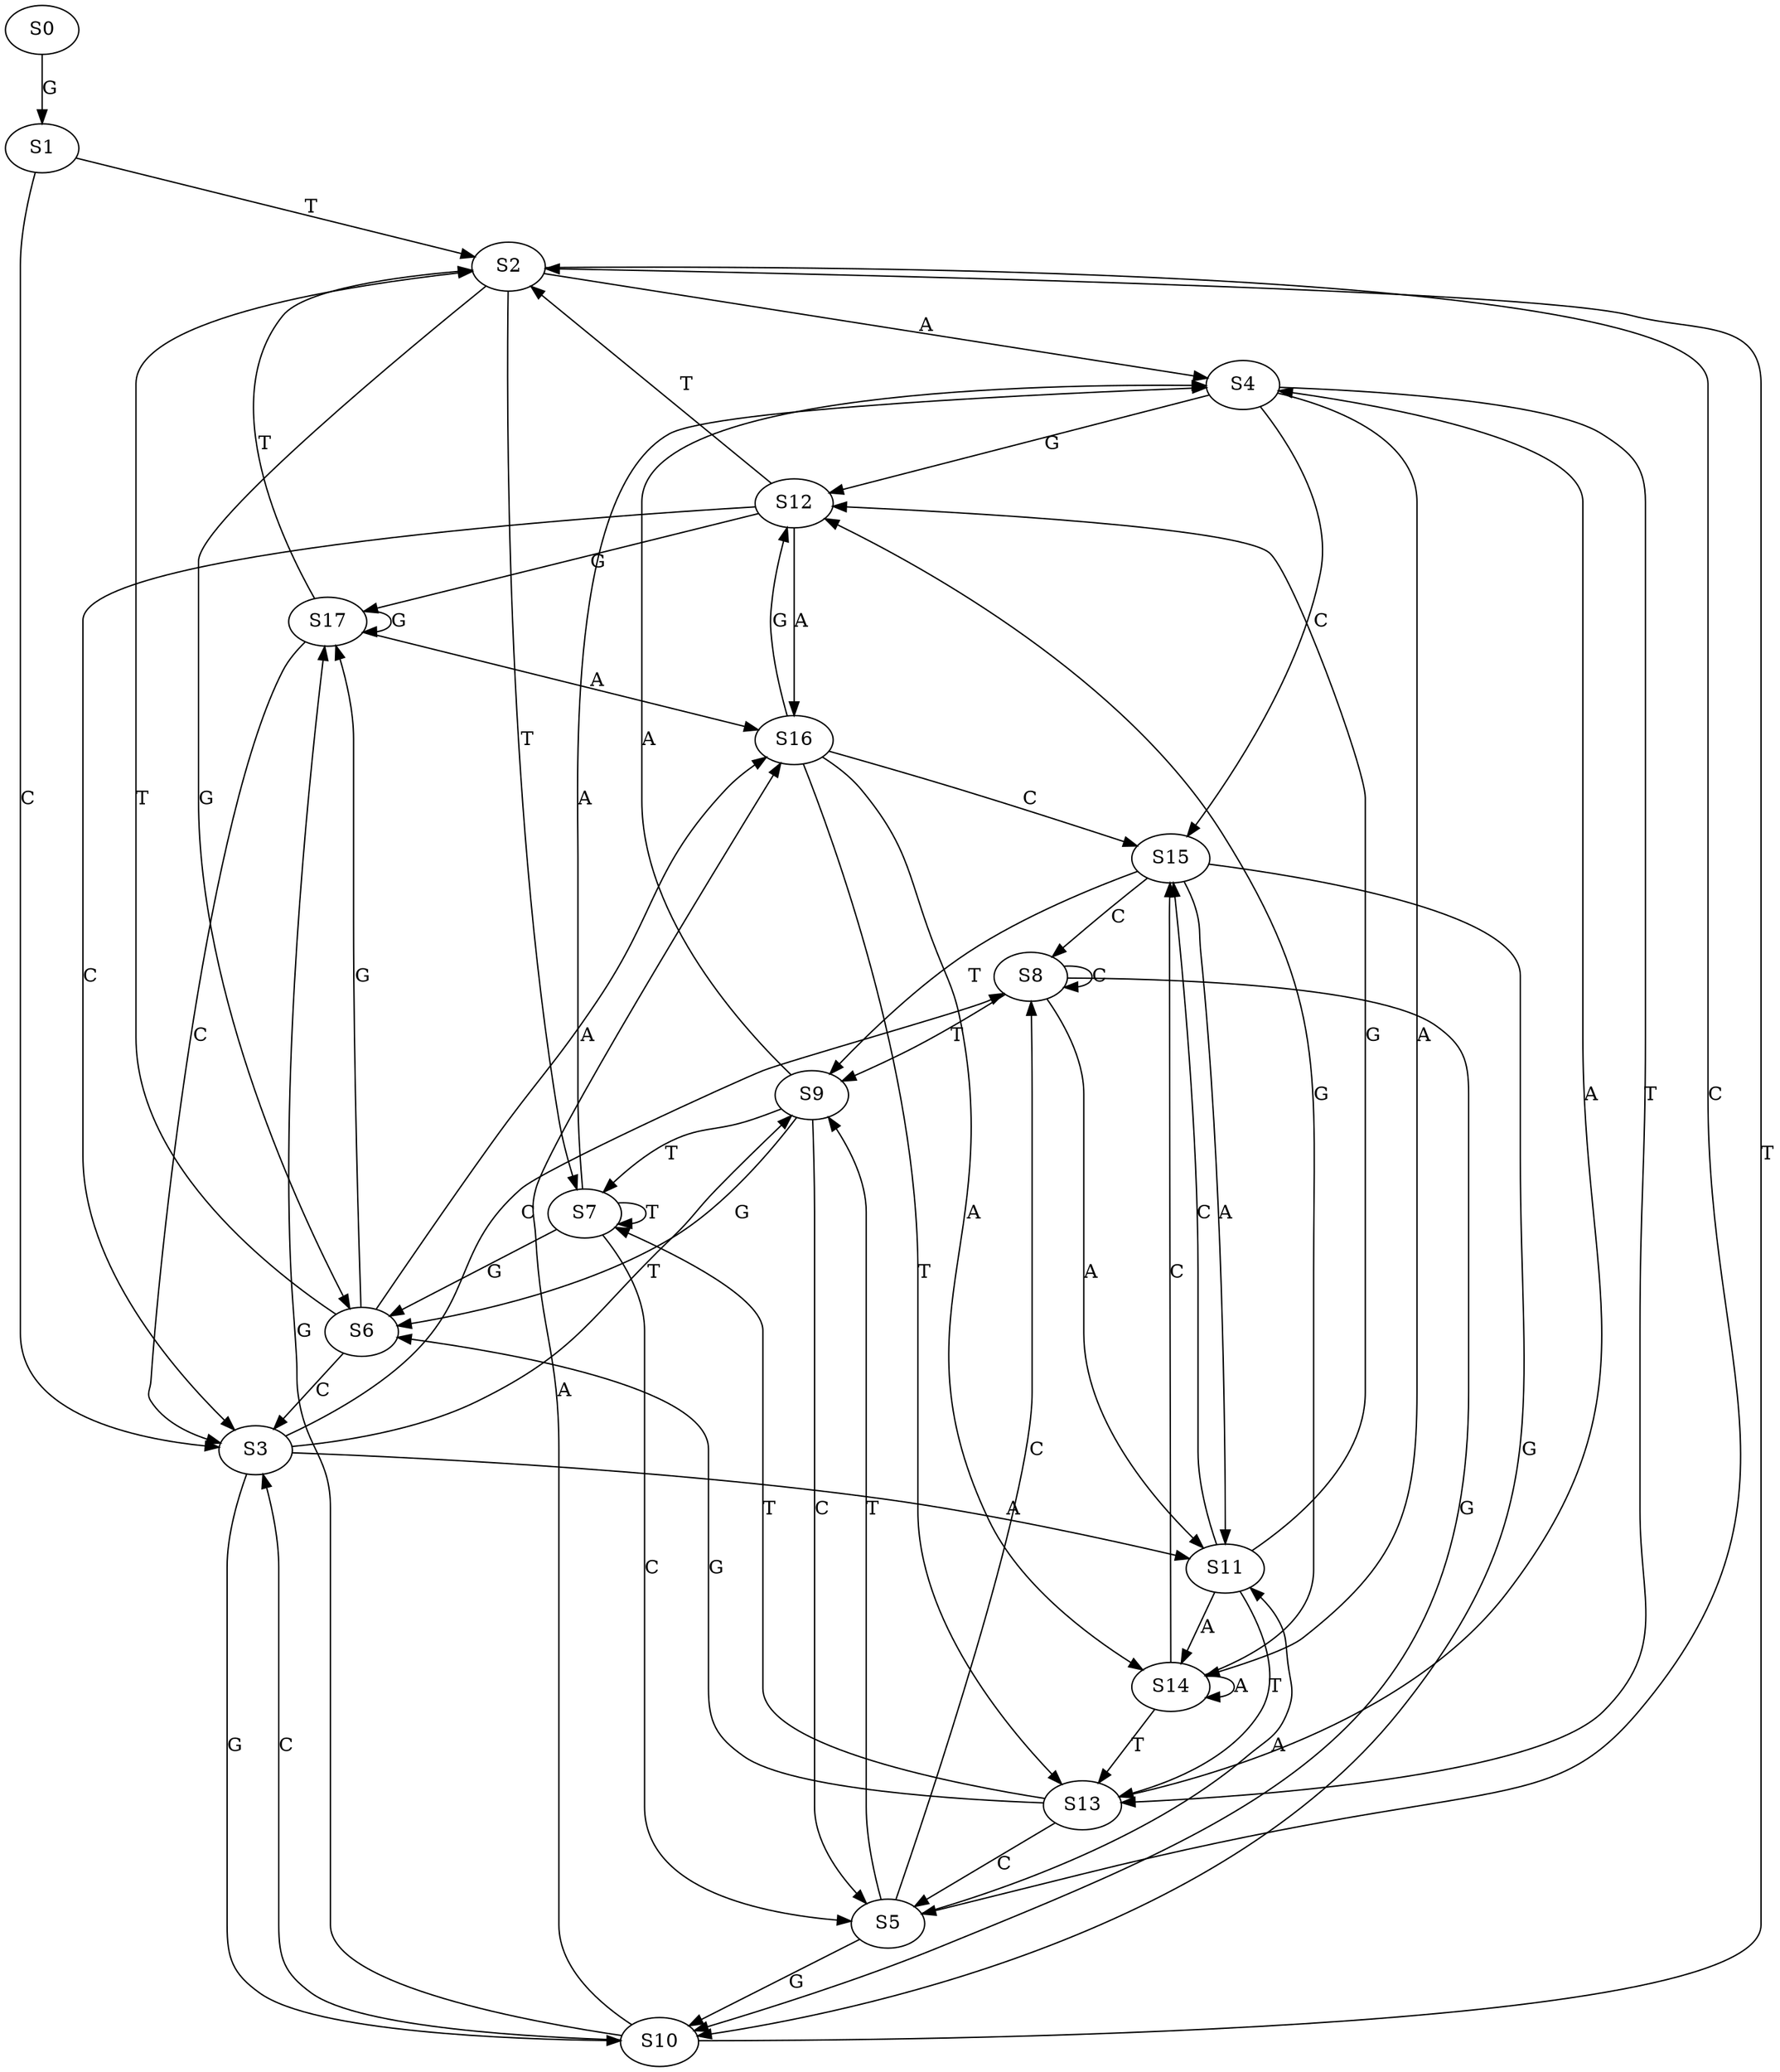 strict digraph  {
	S0 -> S1 [ label = G ];
	S1 -> S2 [ label = T ];
	S1 -> S3 [ label = C ];
	S2 -> S4 [ label = A ];
	S2 -> S5 [ label = C ];
	S2 -> S6 [ label = G ];
	S2 -> S7 [ label = T ];
	S3 -> S8 [ label = C ];
	S3 -> S9 [ label = T ];
	S3 -> S10 [ label = G ];
	S3 -> S11 [ label = A ];
	S4 -> S12 [ label = G ];
	S4 -> S13 [ label = T ];
	S4 -> S14 [ label = A ];
	S4 -> S15 [ label = C ];
	S5 -> S9 [ label = T ];
	S5 -> S10 [ label = G ];
	S5 -> S8 [ label = C ];
	S5 -> S11 [ label = A ];
	S6 -> S16 [ label = A ];
	S6 -> S2 [ label = T ];
	S6 -> S3 [ label = C ];
	S6 -> S17 [ label = G ];
	S7 -> S5 [ label = C ];
	S7 -> S4 [ label = A ];
	S7 -> S6 [ label = G ];
	S7 -> S7 [ label = T ];
	S8 -> S10 [ label = G ];
	S8 -> S8 [ label = C ];
	S8 -> S11 [ label = A ];
	S8 -> S9 [ label = T ];
	S9 -> S6 [ label = G ];
	S9 -> S5 [ label = C ];
	S9 -> S4 [ label = A ];
	S9 -> S7 [ label = T ];
	S10 -> S17 [ label = G ];
	S10 -> S2 [ label = T ];
	S10 -> S16 [ label = A ];
	S10 -> S3 [ label = C ];
	S11 -> S12 [ label = G ];
	S11 -> S13 [ label = T ];
	S11 -> S15 [ label = C ];
	S11 -> S14 [ label = A ];
	S12 -> S2 [ label = T ];
	S12 -> S17 [ label = G ];
	S12 -> S16 [ label = A ];
	S12 -> S3 [ label = C ];
	S13 -> S4 [ label = A ];
	S13 -> S5 [ label = C ];
	S13 -> S6 [ label = G ];
	S13 -> S7 [ label = T ];
	S14 -> S13 [ label = T ];
	S14 -> S15 [ label = C ];
	S14 -> S12 [ label = G ];
	S14 -> S14 [ label = A ];
	S15 -> S11 [ label = A ];
	S15 -> S9 [ label = T ];
	S15 -> S8 [ label = C ];
	S15 -> S10 [ label = G ];
	S16 -> S12 [ label = G ];
	S16 -> S14 [ label = A ];
	S16 -> S15 [ label = C ];
	S16 -> S13 [ label = T ];
	S17 -> S16 [ label = A ];
	S17 -> S2 [ label = T ];
	S17 -> S17 [ label = G ];
	S17 -> S3 [ label = C ];
}
